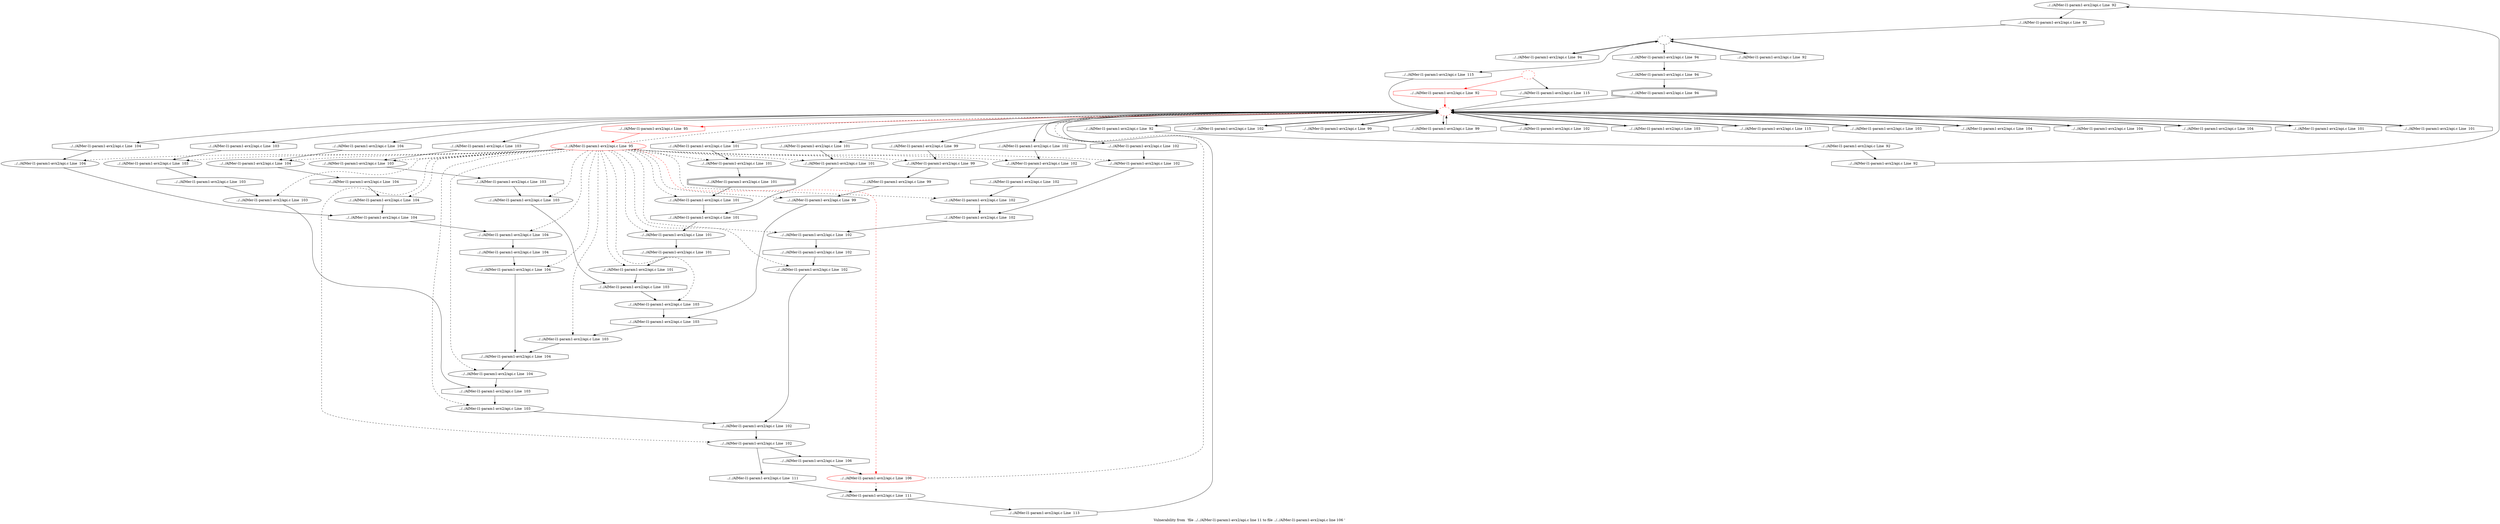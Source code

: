 digraph "Vulnerability from 'file ../../AIMer-l1-param1-avx2/api.c line 11 to file ../../AIMer-l1-param1-avx2/api.c line 106 '  "{
label="Vulnerability from  'file ../../AIMer-l1-param1-avx2/api.c line 11 to file ../../AIMer-l1-param1-avx2/api.c line 106 ' ";
node_665[shape=ellipse,style=solid,label="../../AIMer-l1-param1-avx2/api.c Line  92"]
node_668[shape=octagon,style=solid,label="../../AIMer-l1-param1-avx2/api.c Line  92"]
"node_665"->"node_668"
node_687[shape=ellipse,style=solid,label="../../AIMer-l1-param1-avx2/api.c Line  101"]
node_690[shape=octagon,style=solid,label="../../AIMer-l1-param1-avx2/api.c Line  101"]
"node_687"->"node_690"
node_688[shape=octagon,style=solid,label="../../AIMer-l1-param1-avx2/api.c Line  101"]
"node_688"->"node_687"
node_689[shape=ellipse,style=solid,label="../../AIMer-l1-param1-avx2/api.c Line  101"]
node_692[shape=octagon,style=solid,label="../../AIMer-l1-param1-avx2/api.c Line  101"]
"node_689"->"node_692"
"node_690"->"node_689"
node_691[shape=ellipse,style=solid,label="../../AIMer-l1-param1-avx2/api.c Line  101"]
node_716[shape=octagon,style=solid,label="../../AIMer-l1-param1-avx2/api.c Line  103"]
"node_691"->"node_716"
"node_692"->"node_691"
node_693[shape=octagon,style=solid,label="../../AIMer-l1-param1-avx2/api.c Line  102"]
node_661[shape=ellipse,style=dashed,label="", color=red]
"node_693"->"node_661"
node_694[shape=ellipse,style=solid,label="../../AIMer-l1-param1-avx2/api.c Line  102"]
node_702[shape=octagon,style=solid,label="../../AIMer-l1-param1-avx2/api.c Line  102"]
"node_694"->"node_702"
node_695[shape=octagon,style=solid,label="../../AIMer-l1-param1-avx2/api.c Line  102"]
"node_695"->"node_694"
node_664[shape=octagon,style=solid,label="../../AIMer-l1-param1-avx2/api.c Line  92"]
node_663[shape=ellipse,style=solid,label="../../AIMer-l1-param1-avx2/api.c Line  92"]
"node_664"->"node_663"
node_666[shape=octagon,style=solid,label="../../AIMer-l1-param1-avx2/api.c Line  92"]
"node_663"->"node_666"
node_662[shape=octagon,style=solid,label="../../AIMer-l1-param1-avx2/api.c Line  92", color=red]
"node_662"->"node_661" [color=red]
"node_661"->"node_688"
"node_661"->"node_693"
"node_661"->"node_695"
"node_661"->"node_664"
node_674[shape=octagon,style=solid,label="../../AIMer-l1-param1-avx2/api.c Line  95", color=red]
"node_661"->"node_674" [color=red]
node_675[shape=octagon,style=solid,label="../../AIMer-l1-param1-avx2/api.c Line  99"]
"node_661"->"node_675"
node_676[shape=octagon,style=solid,label="../../AIMer-l1-param1-avx2/api.c Line  99"]
"node_661"->"node_676"
node_696[shape=octagon,style=solid,label="../../AIMer-l1-param1-avx2/api.c Line  102"]
"node_661"->"node_696"
node_698[shape=octagon,style=solid,label="../../AIMer-l1-param1-avx2/api.c Line  102"]
"node_661"->"node_698"
node_705[shape=octagon,style=solid,label="../../AIMer-l1-param1-avx2/api.c Line  103"]
"node_661"->"node_705"
node_744[shape=octagon,style=solid,label="../../AIMer-l1-param1-avx2/api.c Line  115"]
"node_661"->"node_744"
node_707[shape=octagon,style=solid,label="../../AIMer-l1-param1-avx2/api.c Line  103"]
"node_661"->"node_707"
node_710[shape=octagon,style=solid,label="../../AIMer-l1-param1-avx2/api.c Line  103"]
"node_661"->"node_710"
node_712[shape=octagon,style=solid,label="../../AIMer-l1-param1-avx2/api.c Line  103"]
"node_661"->"node_712"
node_719[shape=octagon,style=solid,label="../../AIMer-l1-param1-avx2/api.c Line  104"]
"node_661"->"node_719"
node_720[shape=octagon,style=solid,label="../../AIMer-l1-param1-avx2/api.c Line  104"]
"node_661"->"node_720"
node_722[shape=octagon,style=solid,label="../../AIMer-l1-param1-avx2/api.c Line  104"]
"node_661"->"node_722"
node_725[shape=octagon,style=solid,label="../../AIMer-l1-param1-avx2/api.c Line  104"]
"node_661"->"node_725"
node_727[shape=octagon,style=solid,label="../../AIMer-l1-param1-avx2/api.c Line  104"]
"node_661"->"node_727"
node_678[shape=octagon,style=solid,label="../../AIMer-l1-param1-avx2/api.c Line  99"]
"node_661"->"node_678"
node_681[shape=octagon,style=solid,label="../../AIMer-l1-param1-avx2/api.c Line  101"]
"node_661"->"node_681"
node_683[shape=octagon,style=solid,label="../../AIMer-l1-param1-avx2/api.c Line  101"]
"node_661"->"node_683"
node_686[shape=octagon,style=solid,label="../../AIMer-l1-param1-avx2/api.c Line  101"]
"node_661"->"node_686"
node_660[shape=ellipse,style=dashed,label=""]
node_667[shape=octagon,style=solid,label="../../AIMer-l1-param1-avx2/api.c Line  92"]
"node_660"->"node_667"
node_669[shape=octagon,style=solid,label="../../AIMer-l1-param1-avx2/api.c Line  94"]
"node_660"->"node_669"
node_671[shape=octagon,style=solid,label="../../AIMer-l1-param1-avx2/api.c Line  94"]
"node_660"->"node_671"
node_743[shape=octagon,style=solid,label="../../AIMer-l1-param1-avx2/api.c Line  115"]
"node_660"->"node_743"
node_659[shape=ellipse,style=dashed,label="", color=red]
"node_659"->"node_662" [color=red]
node_745[shape=octagon,style=solid,label="../../AIMer-l1-param1-avx2/api.c Line  115"]
"node_659"->"node_745"
"node_666"->"node_665"
"node_667"->"node_660"
"node_668"->"node_660"
"node_669"->"node_660"
node_670[shape=ellipse,style=solid,label="../../AIMer-l1-param1-avx2/api.c Line  94"]
node_672[shape=doubleoctagon,style=solid,label="../../AIMer-l1-param1-avx2/api.c Line  94"]
"node_670"->"node_672"
"node_671"->"node_670"
"node_672"->"node_661"
node_673[shape=ellipse,style=solid,label="../../AIMer-l1-param1-avx2/api.c Line  95", color=red]
"node_673"->"node_687" [style=dashed]
"node_673"->"node_689" [style=dashed]
"node_673"->"node_691" [style=dashed]
"node_673"->"node_694" [style=dashed]
"node_673"->"node_661" [style=dashed]
node_677[shape=ellipse,style=solid,label="../../AIMer-l1-param1-avx2/api.c Line  99"]
"node_673"->"node_677" [style=dashed]
node_697[shape=ellipse,style=solid,label="../../AIMer-l1-param1-avx2/api.c Line  102"]
"node_673"->"node_697" [style=dashed]
node_699[shape=ellipse,style=solid,label="../../AIMer-l1-param1-avx2/api.c Line  102"]
"node_673"->"node_699" [style=dashed]
node_701[shape=ellipse,style=solid,label="../../AIMer-l1-param1-avx2/api.c Line  102"]
"node_673"->"node_701" [style=dashed]
node_703[shape=ellipse,style=solid,label="../../AIMer-l1-param1-avx2/api.c Line  102"]
"node_673"->"node_703" [style=dashed]
node_706[shape=ellipse,style=solid,label="../../AIMer-l1-param1-avx2/api.c Line  103"]
"node_673"->"node_706" [style=dashed]
node_708[shape=ellipse,style=solid,label="../../AIMer-l1-param1-avx2/api.c Line  103"]
"node_673"->"node_708" [style=dashed]
node_711[shape=ellipse,style=solid,label="../../AIMer-l1-param1-avx2/api.c Line  103"]
"node_673"->"node_711" [style=dashed]
node_713[shape=ellipse,style=solid,label="../../AIMer-l1-param1-avx2/api.c Line  103"]
"node_673"->"node_713" [style=dashed]
node_715[shape=ellipse,style=solid,label="../../AIMer-l1-param1-avx2/api.c Line  103"]
"node_673"->"node_715" [style=dashed]
node_717[shape=ellipse,style=solid,label="../../AIMer-l1-param1-avx2/api.c Line  103"]
"node_673"->"node_717" [style=dashed]
node_721[shape=ellipse,style=solid,label="../../AIMer-l1-param1-avx2/api.c Line  104"]
"node_673"->"node_721" [style=dashed]
node_723[shape=ellipse,style=solid,label="../../AIMer-l1-param1-avx2/api.c Line  104"]
"node_673"->"node_723" [style=dashed]
node_726[shape=ellipse,style=solid,label="../../AIMer-l1-param1-avx2/api.c Line  104"]
"node_673"->"node_726" [style=dashed]
node_728[shape=ellipse,style=solid,label="../../AIMer-l1-param1-avx2/api.c Line  104"]
"node_673"->"node_728" [style=dashed]
node_730[shape=ellipse,style=solid,label="../../AIMer-l1-param1-avx2/api.c Line  104"]
"node_673"->"node_730" [style=dashed]
node_732[shape=ellipse,style=solid,label="../../AIMer-l1-param1-avx2/api.c Line  104"]
"node_673"->"node_732" [style=dashed]
node_734[shape=ellipse,style=solid,label="../../AIMer-l1-param1-avx2/api.c Line  103"]
"node_673"->"node_734" [style=dashed]
node_736[shape=ellipse,style=solid,label="../../AIMer-l1-param1-avx2/api.c Line  102"]
"node_673"->"node_736" [style=dashed]
node_738[shape=ellipse,style=solid,label="../../AIMer-l1-param1-avx2/api.c Line  106", color=red]
"node_673"->"node_738" [color=red, style=dashed]
node_679[shape=ellipse,style=solid,label="../../AIMer-l1-param1-avx2/api.c Line  99"]
"node_673"->"node_679" [style=dashed]
node_682[shape=ellipse,style=solid,label="../../AIMer-l1-param1-avx2/api.c Line  101"]
"node_673"->"node_682" [style=dashed]
node_684[shape=ellipse,style=solid,label="../../AIMer-l1-param1-avx2/api.c Line  101"]
"node_673"->"node_684" [style=dashed]
"node_674"->"node_673" [color=red]
"node_675"->"node_661"
"node_676"->"node_661"
node_680[shape=octagon,style=solid,label="../../AIMer-l1-param1-avx2/api.c Line  99"]
"node_677"->"node_680"
"node_696"->"node_661"
node_700[shape=octagon,style=solid,label="../../AIMer-l1-param1-avx2/api.c Line  102"]
"node_697"->"node_700"
"node_698"->"node_697"
"node_699"->"node_702"
"node_700"->"node_699"
node_704[shape=octagon,style=solid,label="../../AIMer-l1-param1-avx2/api.c Line  102"]
"node_701"->"node_704"
"node_702"->"node_701"
node_737[shape=octagon,style=solid,label="../../AIMer-l1-param1-avx2/api.c Line  102"]
"node_703"->"node_737"
"node_704"->"node_703"
"node_705"->"node_661"
"node_744"->"node_661"
"node_745"->"node_661"
node_709[shape=octagon,style=solid,label="../../AIMer-l1-param1-avx2/api.c Line  103"]
"node_706"->"node_709"
"node_707"->"node_706"
node_735[shape=octagon,style=solid,label="../../AIMer-l1-param1-avx2/api.c Line  103"]
"node_708"->"node_735"
"node_709"->"node_708"
"node_710"->"node_661"
node_714[shape=octagon,style=solid,label="../../AIMer-l1-param1-avx2/api.c Line  103"]
"node_711"->"node_714"
"node_712"->"node_711"
"node_713"->"node_716"
"node_714"->"node_713"
node_718[shape=octagon,style=solid,label="../../AIMer-l1-param1-avx2/api.c Line  103"]
"node_715"->"node_718"
"node_716"->"node_715"
node_733[shape=octagon,style=solid,label="../../AIMer-l1-param1-avx2/api.c Line  104"]
"node_717"->"node_733"
"node_718"->"node_717"
"node_719"->"node_661"
"node_720"->"node_661"
node_724[shape=octagon,style=solid,label="../../AIMer-l1-param1-avx2/api.c Line  104"]
"node_721"->"node_724"
"node_722"->"node_721"
node_729[shape=octagon,style=solid,label="../../AIMer-l1-param1-avx2/api.c Line  104"]
"node_723"->"node_729"
"node_724"->"node_723"
"node_725"->"node_661"
"node_726"->"node_729"
"node_727"->"node_726"
node_731[shape=octagon,style=solid,label="../../AIMer-l1-param1-avx2/api.c Line  104"]
"node_728"->"node_731"
"node_729"->"node_728"
"node_730"->"node_733"
"node_731"->"node_730"
"node_732"->"node_735"
"node_733"->"node_732"
"node_734"->"node_737"
"node_735"->"node_734"
node_739[shape=octagon,style=solid,label="../../AIMer-l1-param1-avx2/api.c Line  106"]
"node_736"->"node_739"
node_741[shape=octagon,style=solid,label="../../AIMer-l1-param1-avx2/api.c Line  111"]
"node_736"->"node_741"
"node_737"->"node_736"
"node_738"->"node_661" [style=dashed]
node_740[shape=ellipse,style=solid,label="../../AIMer-l1-param1-avx2/api.c Line  111"]
"node_738"->"node_740" [style=dashed]
"node_739"->"node_738"
node_742[shape=octagon,style=solid,label="../../AIMer-l1-param1-avx2/api.c Line  113"]
"node_740"->"node_742"
"node_741"->"node_740"
"node_742"->"node_661"
"node_743"->"node_661"
"node_678"->"node_677"
"node_679"->"node_718"
"node_680"->"node_679"
"node_681"->"node_661"
node_685[shape=doubleoctagon,style=solid,label="../../AIMer-l1-param1-avx2/api.c Line  101"]
"node_682"->"node_685"
"node_683"->"node_682"
"node_684"->"node_690"
"node_685"->"node_684"
"node_686"->"node_661"
}


